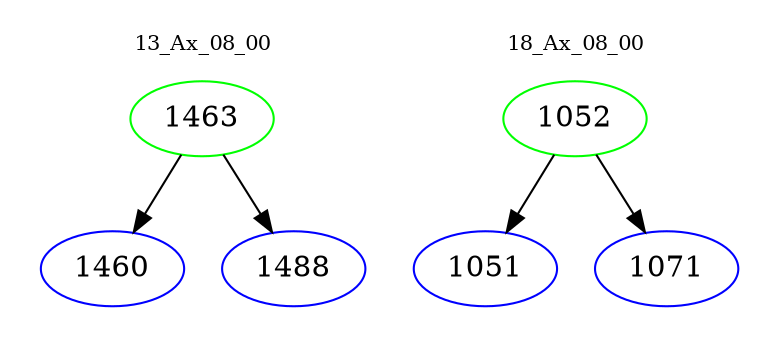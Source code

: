 digraph{
subgraph cluster_0 {
color = white
label = "13_Ax_08_00";
fontsize=10;
T0_1463 [label="1463", color="green"]
T0_1463 -> T0_1460 [color="black"]
T0_1460 [label="1460", color="blue"]
T0_1463 -> T0_1488 [color="black"]
T0_1488 [label="1488", color="blue"]
}
subgraph cluster_1 {
color = white
label = "18_Ax_08_00";
fontsize=10;
T1_1052 [label="1052", color="green"]
T1_1052 -> T1_1051 [color="black"]
T1_1051 [label="1051", color="blue"]
T1_1052 -> T1_1071 [color="black"]
T1_1071 [label="1071", color="blue"]
}
}
